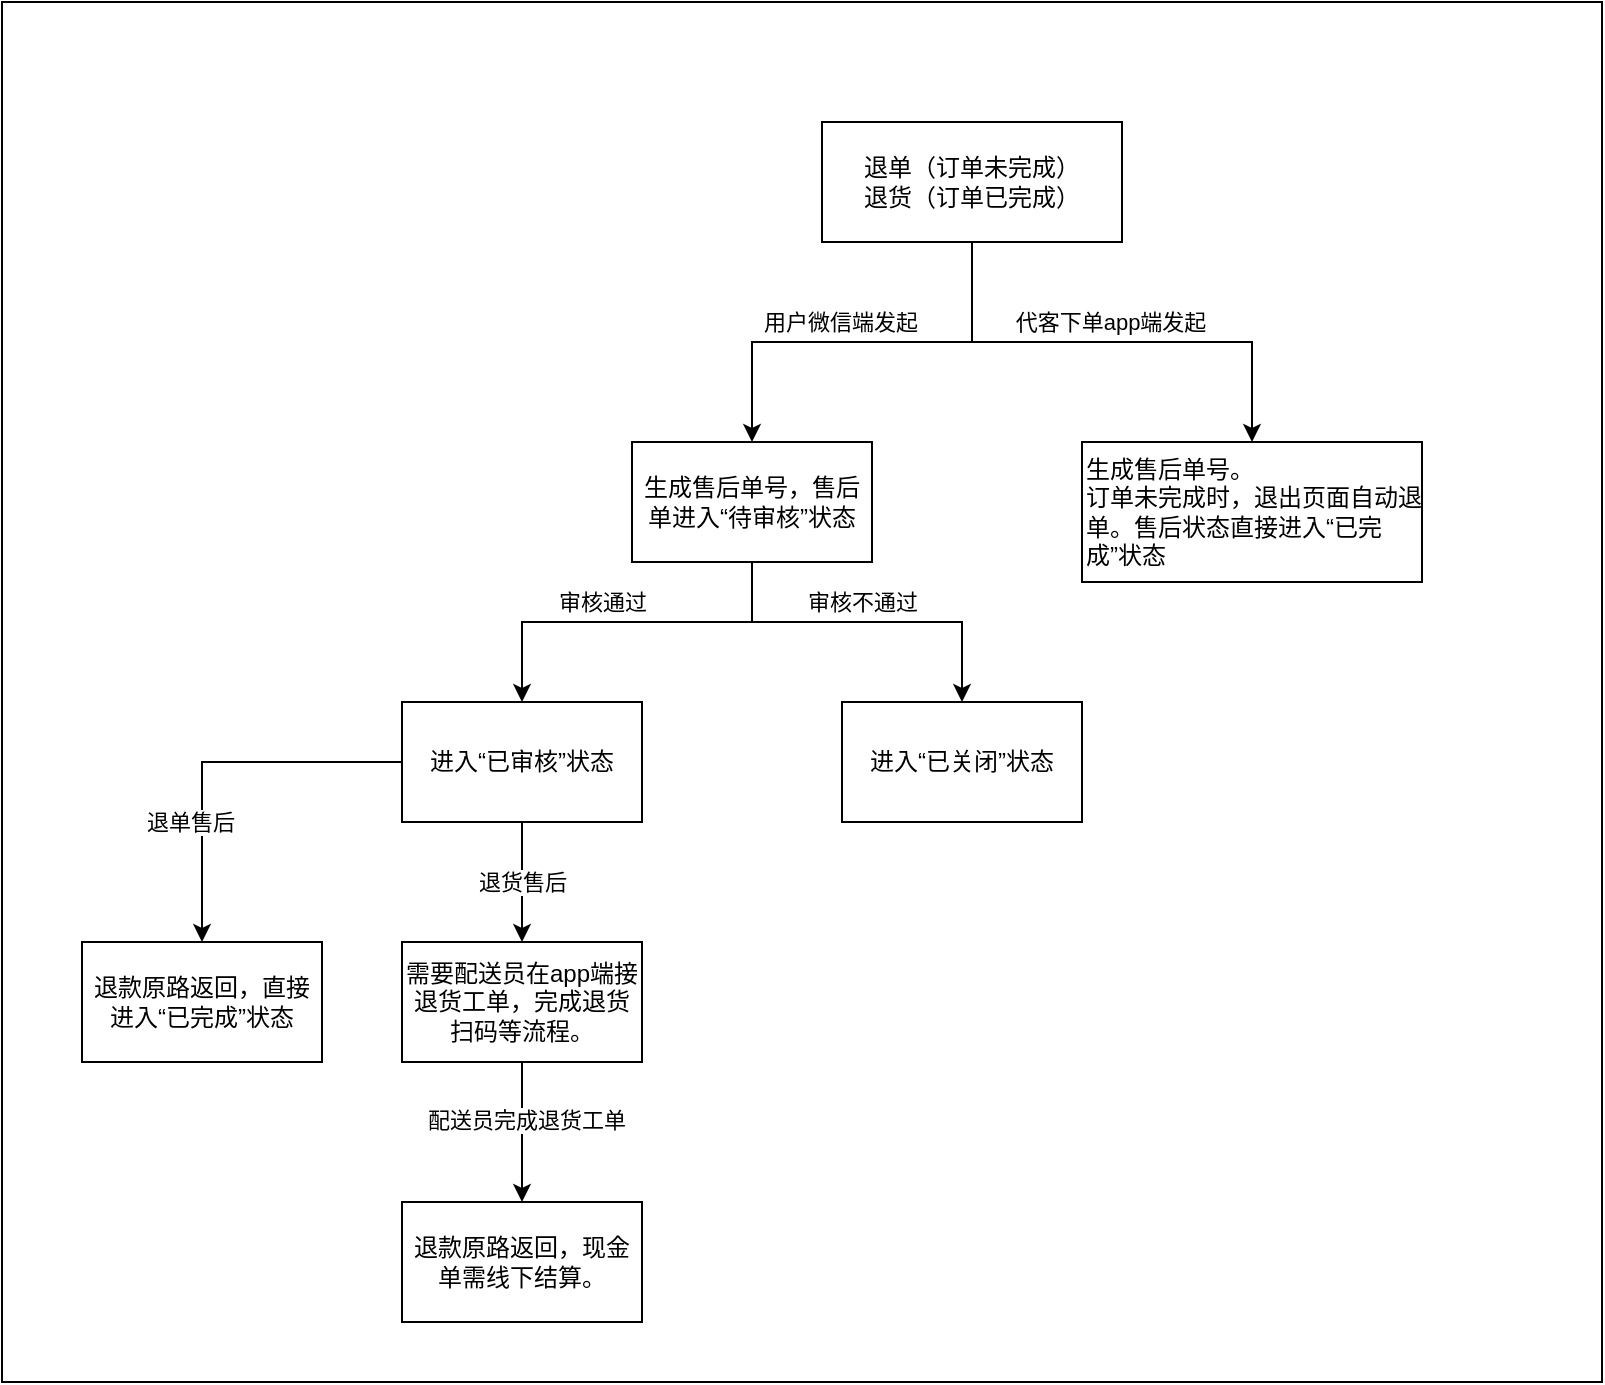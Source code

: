 <mxfile version="24.8.4">
  <diagram name="第 1 页" id="1sFSbbEGuXlfNKSqjcJ1">
    <mxGraphModel dx="1641" dy="623" grid="1" gridSize="10" guides="1" tooltips="1" connect="1" arrows="1" fold="1" page="1" pageScale="1" pageWidth="827" pageHeight="1169" math="0" shadow="0">
      <root>
        <mxCell id="0" />
        <mxCell id="1" parent="0" />
        <mxCell id="MTLPkXPKNpE5f-dPuwTn-33" value="" style="rounded=0;whiteSpace=wrap;html=1;" vertex="1" parent="1">
          <mxGeometry x="-90" y="30" width="800" height="690" as="geometry" />
        </mxCell>
        <mxCell id="MTLPkXPKNpE5f-dPuwTn-1" value="退单（订单未完成）&lt;div&gt;退货（订单已完成）&lt;/div&gt;" style="rounded=0;whiteSpace=wrap;html=1;" vertex="1" parent="1">
          <mxGeometry x="320" y="90" width="150" height="60" as="geometry" />
        </mxCell>
        <mxCell id="MTLPkXPKNpE5f-dPuwTn-2" value="生成售后单号，售后单进入“待审核”状态" style="rounded=0;whiteSpace=wrap;html=1;" vertex="1" parent="1">
          <mxGeometry x="225" y="250" width="120" height="60" as="geometry" />
        </mxCell>
        <mxCell id="MTLPkXPKNpE5f-dPuwTn-5" value="进入“已审核”状态" style="rounded=0;whiteSpace=wrap;html=1;" vertex="1" parent="1">
          <mxGeometry x="110" y="380" width="120" height="60" as="geometry" />
        </mxCell>
        <mxCell id="MTLPkXPKNpE5f-dPuwTn-6" value="进入“已关闭”状态" style="rounded=0;whiteSpace=wrap;html=1;" vertex="1" parent="1">
          <mxGeometry x="330" y="380" width="120" height="60" as="geometry" />
        </mxCell>
        <mxCell id="MTLPkXPKNpE5f-dPuwTn-7" value="" style="endArrow=classic;html=1;rounded=0;exitX=0.5;exitY=1;exitDx=0;exitDy=0;entryX=0.5;entryY=0;entryDx=0;entryDy=0;" edge="1" parent="1" source="MTLPkXPKNpE5f-dPuwTn-2" target="MTLPkXPKNpE5f-dPuwTn-5">
          <mxGeometry width="50" height="50" relative="1" as="geometry">
            <mxPoint x="50" y="350" as="sourcePoint" />
            <mxPoint x="100" y="300" as="targetPoint" />
            <Array as="points">
              <mxPoint x="285" y="340" />
              <mxPoint x="170" y="340" />
            </Array>
          </mxGeometry>
        </mxCell>
        <mxCell id="MTLPkXPKNpE5f-dPuwTn-8" value="审核通过" style="edgeLabel;html=1;align=center;verticalAlign=middle;resizable=0;points=[];" vertex="1" connectable="0" parent="MTLPkXPKNpE5f-dPuwTn-7">
          <mxGeometry x="0.114" y="1" relative="1" as="geometry">
            <mxPoint x="-2" y="-11" as="offset" />
          </mxGeometry>
        </mxCell>
        <mxCell id="MTLPkXPKNpE5f-dPuwTn-9" value="" style="endArrow=classic;html=1;rounded=0;exitX=0.5;exitY=1;exitDx=0;exitDy=0;entryX=0.5;entryY=0;entryDx=0;entryDy=0;" edge="1" parent="1" source="MTLPkXPKNpE5f-dPuwTn-2" target="MTLPkXPKNpE5f-dPuwTn-6">
          <mxGeometry width="50" height="50" relative="1" as="geometry">
            <mxPoint x="320" y="370" as="sourcePoint" />
            <mxPoint x="370" y="320" as="targetPoint" />
            <Array as="points">
              <mxPoint x="285" y="340" />
              <mxPoint x="390" y="340" />
            </Array>
          </mxGeometry>
        </mxCell>
        <mxCell id="MTLPkXPKNpE5f-dPuwTn-10" value="审核不通过" style="edgeLabel;html=1;align=center;verticalAlign=middle;resizable=0;points=[];" vertex="1" connectable="0" parent="MTLPkXPKNpE5f-dPuwTn-9">
          <mxGeometry x="-0.2" y="3" relative="1" as="geometry">
            <mxPoint x="15" y="-7" as="offset" />
          </mxGeometry>
        </mxCell>
        <mxCell id="MTLPkXPKNpE5f-dPuwTn-11" value="退款原路返回，直接进入“已完成”状态" style="rounded=0;whiteSpace=wrap;html=1;" vertex="1" parent="1">
          <mxGeometry x="-50" y="500" width="120" height="60" as="geometry" />
        </mxCell>
        <mxCell id="MTLPkXPKNpE5f-dPuwTn-12" value="" style="endArrow=classic;html=1;rounded=0;exitX=0;exitY=0.5;exitDx=0;exitDy=0;entryX=0.5;entryY=0;entryDx=0;entryDy=0;" edge="1" parent="1" source="MTLPkXPKNpE5f-dPuwTn-5" target="MTLPkXPKNpE5f-dPuwTn-11">
          <mxGeometry width="50" height="50" relative="1" as="geometry">
            <mxPoint x="20" y="510" as="sourcePoint" />
            <mxPoint x="70" y="460" as="targetPoint" />
            <Array as="points">
              <mxPoint x="10" y="410" />
            </Array>
          </mxGeometry>
        </mxCell>
        <mxCell id="MTLPkXPKNpE5f-dPuwTn-13" value="退单售后" style="edgeLabel;html=1;align=center;verticalAlign=middle;resizable=0;points=[];" vertex="1" connectable="0" parent="MTLPkXPKNpE5f-dPuwTn-12">
          <mxGeometry x="-0.343" y="-1" relative="1" as="geometry">
            <mxPoint x="-44" y="31" as="offset" />
          </mxGeometry>
        </mxCell>
        <mxCell id="MTLPkXPKNpE5f-dPuwTn-14" value="需要配送员在app端接退货工单，完成退货扫码等流程。" style="rounded=0;whiteSpace=wrap;html=1;" vertex="1" parent="1">
          <mxGeometry x="110" y="500" width="120" height="60" as="geometry" />
        </mxCell>
        <mxCell id="MTLPkXPKNpE5f-dPuwTn-16" value="" style="endArrow=classic;html=1;rounded=0;exitX=0.5;exitY=1;exitDx=0;exitDy=0;entryX=0.5;entryY=0;entryDx=0;entryDy=0;" edge="1" parent="1" source="MTLPkXPKNpE5f-dPuwTn-5" target="MTLPkXPKNpE5f-dPuwTn-14">
          <mxGeometry width="50" height="50" relative="1" as="geometry">
            <mxPoint x="220" y="480" as="sourcePoint" />
            <mxPoint x="270" y="430" as="targetPoint" />
          </mxGeometry>
        </mxCell>
        <mxCell id="MTLPkXPKNpE5f-dPuwTn-17" value="退货售后" style="edgeLabel;html=1;align=center;verticalAlign=middle;resizable=0;points=[];" vertex="1" connectable="0" parent="MTLPkXPKNpE5f-dPuwTn-16">
          <mxGeometry x="-0.333" y="2" relative="1" as="geometry">
            <mxPoint x="-2" y="10" as="offset" />
          </mxGeometry>
        </mxCell>
        <mxCell id="MTLPkXPKNpE5f-dPuwTn-18" value="退款原路返回，现金单需线下结算。" style="rounded=0;whiteSpace=wrap;html=1;" vertex="1" parent="1">
          <mxGeometry x="110" y="630" width="120" height="60" as="geometry" />
        </mxCell>
        <mxCell id="MTLPkXPKNpE5f-dPuwTn-19" value="" style="endArrow=classic;html=1;rounded=0;exitX=0.5;exitY=1;exitDx=0;exitDy=0;entryX=0.5;entryY=0;entryDx=0;entryDy=0;" edge="1" parent="1" source="MTLPkXPKNpE5f-dPuwTn-14" target="MTLPkXPKNpE5f-dPuwTn-18">
          <mxGeometry width="50" height="50" relative="1" as="geometry">
            <mxPoint x="240" y="600" as="sourcePoint" />
            <mxPoint x="290" y="550" as="targetPoint" />
          </mxGeometry>
        </mxCell>
        <mxCell id="MTLPkXPKNpE5f-dPuwTn-20" value="配送员完成退货工单" style="edgeLabel;html=1;align=center;verticalAlign=middle;resizable=0;points=[];" vertex="1" connectable="0" parent="MTLPkXPKNpE5f-dPuwTn-19">
          <mxGeometry x="-0.171" y="2" relative="1" as="geometry">
            <mxPoint as="offset" />
          </mxGeometry>
        </mxCell>
        <mxCell id="MTLPkXPKNpE5f-dPuwTn-22" value="生成售后单号。&lt;div&gt;订单未完成时，退出页面自动退单。&lt;span style=&quot;background-color: initial;&quot;&gt;售后状态直接进入“已完成”状态&lt;/span&gt;&lt;/div&gt;" style="rounded=0;whiteSpace=wrap;html=1;align=left;" vertex="1" parent="1">
          <mxGeometry x="450" y="250" width="170" height="70" as="geometry" />
        </mxCell>
        <mxCell id="MTLPkXPKNpE5f-dPuwTn-28" value="" style="endArrow=classic;html=1;rounded=0;exitX=0.5;exitY=1;exitDx=0;exitDy=0;entryX=0.5;entryY=0;entryDx=0;entryDy=0;" edge="1" parent="1" source="MTLPkXPKNpE5f-dPuwTn-1" target="MTLPkXPKNpE5f-dPuwTn-2">
          <mxGeometry width="50" height="50" relative="1" as="geometry">
            <mxPoint x="390" y="230" as="sourcePoint" />
            <mxPoint x="440" y="180" as="targetPoint" />
            <Array as="points">
              <mxPoint x="395" y="200" />
              <mxPoint x="285" y="200" />
            </Array>
          </mxGeometry>
        </mxCell>
        <mxCell id="MTLPkXPKNpE5f-dPuwTn-31" value="用户微信端发起" style="edgeLabel;html=1;align=center;verticalAlign=middle;resizable=0;points=[];" vertex="1" connectable="0" parent="MTLPkXPKNpE5f-dPuwTn-28">
          <mxGeometry x="0.36" relative="1" as="geometry">
            <mxPoint x="27" y="-10" as="offset" />
          </mxGeometry>
        </mxCell>
        <mxCell id="MTLPkXPKNpE5f-dPuwTn-29" value="" style="endArrow=classic;html=1;rounded=0;entryX=0.5;entryY=0;entryDx=0;entryDy=0;exitX=0.5;exitY=1;exitDx=0;exitDy=0;" edge="1" parent="1" source="MTLPkXPKNpE5f-dPuwTn-1" target="MTLPkXPKNpE5f-dPuwTn-22">
          <mxGeometry width="50" height="50" relative="1" as="geometry">
            <mxPoint x="400" y="170" as="sourcePoint" />
            <mxPoint x="460" y="190" as="targetPoint" />
            <Array as="points">
              <mxPoint x="395" y="200" />
              <mxPoint x="535" y="200" />
            </Array>
          </mxGeometry>
        </mxCell>
        <mxCell id="MTLPkXPKNpE5f-dPuwTn-32" value="代客下单app端发起" style="edgeLabel;html=1;align=center;verticalAlign=middle;resizable=0;points=[];" vertex="1" connectable="0" parent="MTLPkXPKNpE5f-dPuwTn-29">
          <mxGeometry x="-0.01" y="3" relative="1" as="geometry">
            <mxPoint y="-7" as="offset" />
          </mxGeometry>
        </mxCell>
      </root>
    </mxGraphModel>
  </diagram>
</mxfile>
